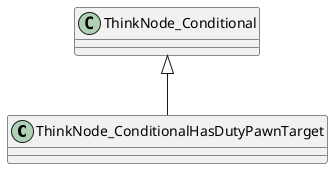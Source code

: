 @startuml
class ThinkNode_ConditionalHasDutyPawnTarget {
}
ThinkNode_Conditional <|-- ThinkNode_ConditionalHasDutyPawnTarget
@enduml
